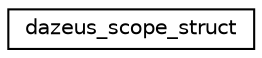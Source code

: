 digraph G
{
  edge [fontname="Helvetica",fontsize="10",labelfontname="Helvetica",labelfontsize="10"];
  node [fontname="Helvetica",fontsize="10",shape=record];
  rankdir=LR;
  Node1 [label="dazeus_scope_struct",height=0.2,width=0.4,color="black", fillcolor="white", style="filled",URL="$structdazeus__scope__struct.html"];
}
